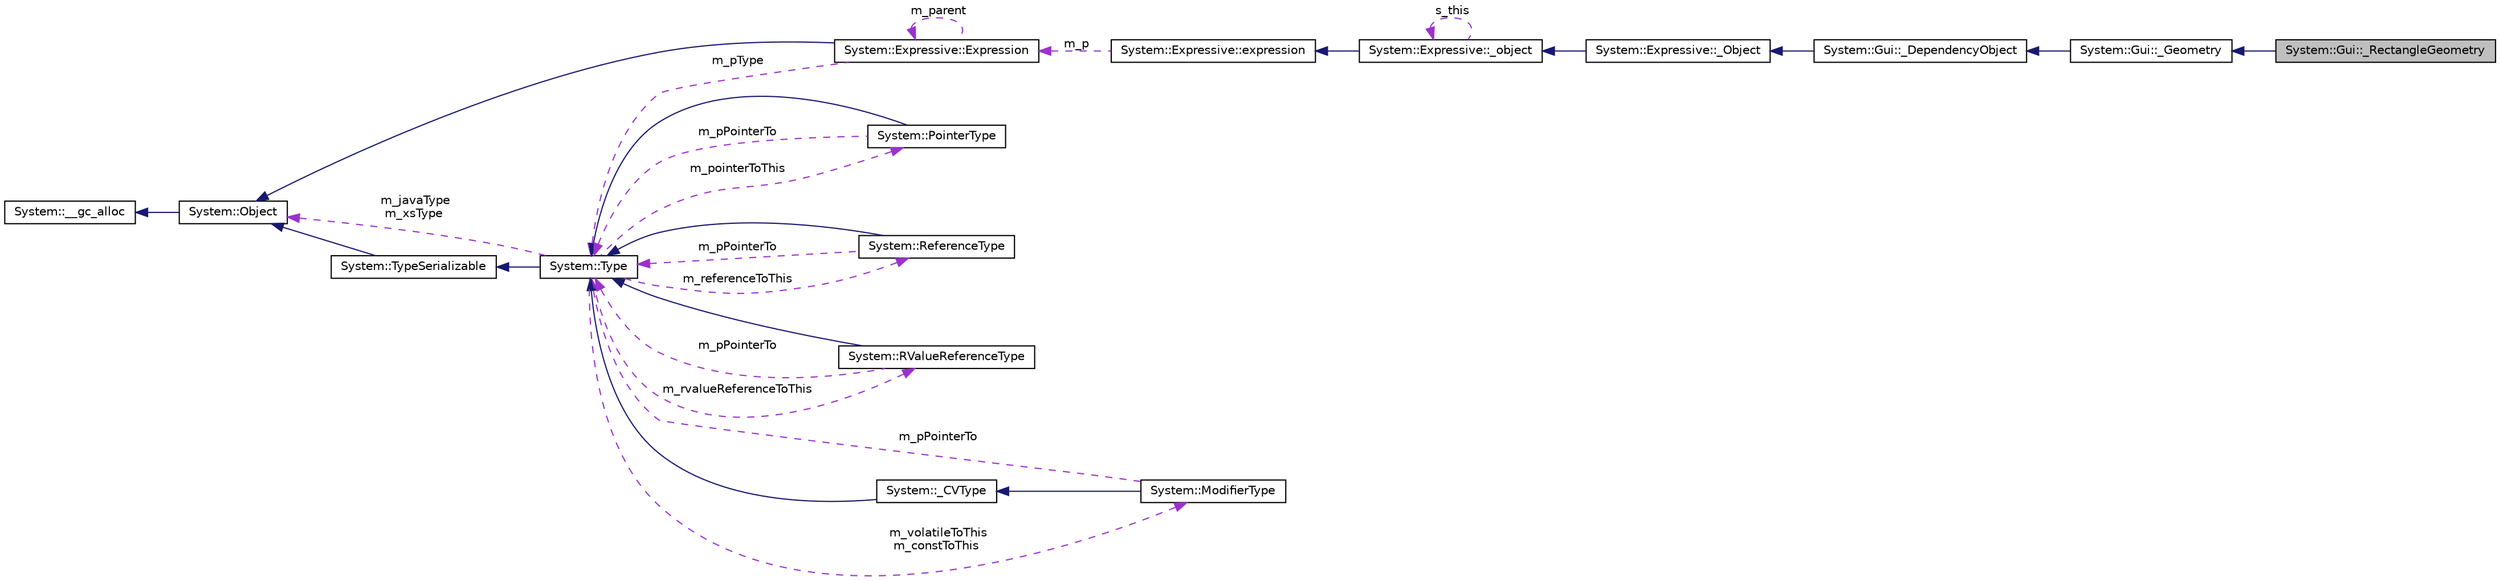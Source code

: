 digraph G
{
  edge [fontname="Helvetica",fontsize="10",labelfontname="Helvetica",labelfontsize="10"];
  node [fontname="Helvetica",fontsize="10",shape=record];
  rankdir="LR";
  Node1 [label="System::Gui::_RectangleGeometry",height=0.2,width=0.4,color="black", fillcolor="grey75", style="filled" fontcolor="black"];
  Node2 -> Node1 [dir="back",color="midnightblue",fontsize="10",style="solid",fontname="Helvetica"];
  Node2 [label="System::Gui::_Geometry",height=0.2,width=0.4,color="black", fillcolor="white", style="filled",URL="$class_system_1_1_gui_1_1___geometry.html"];
  Node3 -> Node2 [dir="back",color="midnightblue",fontsize="10",style="solid",fontname="Helvetica"];
  Node3 [label="System::Gui::_DependencyObject",height=0.2,width=0.4,color="black", fillcolor="white", style="filled",URL="$class_system_1_1_gui_1_1___dependency_object.html"];
  Node4 -> Node3 [dir="back",color="midnightblue",fontsize="10",style="solid",fontname="Helvetica"];
  Node4 [label="System::Expressive::_Object",height=0.2,width=0.4,color="black", fillcolor="white", style="filled",URL="$class_system_1_1_expressive_1_1___object.html"];
  Node5 -> Node4 [dir="back",color="midnightblue",fontsize="10",style="solid",fontname="Helvetica"];
  Node5 [label="System::Expressive::_object",height=0.2,width=0.4,color="black", fillcolor="white", style="filled",URL="$class_system_1_1_expressive_1_1__object.html"];
  Node6 -> Node5 [dir="back",color="midnightblue",fontsize="10",style="solid",fontname="Helvetica"];
  Node6 [label="System::Expressive::expression",height=0.2,width=0.4,color="black", fillcolor="white", style="filled",URL="$class_system_1_1_expressive_1_1expression.html"];
  Node7 -> Node6 [dir="back",color="darkorchid3",fontsize="10",style="dashed",label=" m_p" ,fontname="Helvetica"];
  Node7 [label="System::Expressive::Expression",height=0.2,width=0.4,color="black", fillcolor="white", style="filled",URL="$class_system_1_1_expressive_1_1_expression.html"];
  Node8 -> Node7 [dir="back",color="midnightblue",fontsize="10",style="solid",fontname="Helvetica"];
  Node8 [label="System::Object",height=0.2,width=0.4,color="black", fillcolor="white", style="filled",URL="$class_system_1_1_object.html"];
  Node9 -> Node8 [dir="back",color="midnightblue",fontsize="10",style="solid",fontname="Helvetica"];
  Node9 [label="System::__gc_alloc",height=0.2,width=0.4,color="black", fillcolor="white", style="filled",URL="$class_system_1_1____gc__alloc.html"];
  Node10 -> Node7 [dir="back",color="darkorchid3",fontsize="10",style="dashed",label=" m_pType" ,fontname="Helvetica"];
  Node10 [label="System::Type",height=0.2,width=0.4,color="black", fillcolor="white", style="filled",URL="$class_system_1_1_type.html"];
  Node11 -> Node10 [dir="back",color="midnightblue",fontsize="10",style="solid",fontname="Helvetica"];
  Node11 [label="System::TypeSerializable",height=0.2,width=0.4,color="black", fillcolor="white", style="filled",URL="$class_system_1_1_type_serializable.html"];
  Node8 -> Node11 [dir="back",color="midnightblue",fontsize="10",style="solid",fontname="Helvetica"];
  Node12 -> Node10 [dir="back",color="darkorchid3",fontsize="10",style="dashed",label=" m_pointerToThis" ,fontname="Helvetica"];
  Node12 [label="System::PointerType",height=0.2,width=0.4,color="black", fillcolor="white", style="filled",URL="$class_system_1_1_pointer_type.html"];
  Node10 -> Node12 [dir="back",color="midnightblue",fontsize="10",style="solid",fontname="Helvetica"];
  Node10 -> Node12 [dir="back",color="darkorchid3",fontsize="10",style="dashed",label=" m_pPointerTo" ,fontname="Helvetica"];
  Node13 -> Node10 [dir="back",color="darkorchid3",fontsize="10",style="dashed",label=" m_referenceToThis" ,fontname="Helvetica"];
  Node13 [label="System::ReferenceType",height=0.2,width=0.4,color="black", fillcolor="white", style="filled",URL="$class_system_1_1_reference_type.html"];
  Node10 -> Node13 [dir="back",color="midnightblue",fontsize="10",style="solid",fontname="Helvetica"];
  Node10 -> Node13 [dir="back",color="darkorchid3",fontsize="10",style="dashed",label=" m_pPointerTo" ,fontname="Helvetica"];
  Node14 -> Node10 [dir="back",color="darkorchid3",fontsize="10",style="dashed",label=" m_rvalueReferenceToThis" ,fontname="Helvetica"];
  Node14 [label="System::RValueReferenceType",height=0.2,width=0.4,color="black", fillcolor="white", style="filled",URL="$class_system_1_1_r_value_reference_type.html"];
  Node10 -> Node14 [dir="back",color="midnightblue",fontsize="10",style="solid",fontname="Helvetica"];
  Node10 -> Node14 [dir="back",color="darkorchid3",fontsize="10",style="dashed",label=" m_pPointerTo" ,fontname="Helvetica"];
  Node15 -> Node10 [dir="back",color="darkorchid3",fontsize="10",style="dashed",label=" m_volatileToThis\nm_constToThis" ,fontname="Helvetica"];
  Node15 [label="System::ModifierType",height=0.2,width=0.4,color="black", fillcolor="white", style="filled",URL="$class_system_1_1_modifier_type.html"];
  Node16 -> Node15 [dir="back",color="midnightblue",fontsize="10",style="solid",fontname="Helvetica"];
  Node16 [label="System::_CVType",height=0.2,width=0.4,color="black", fillcolor="white", style="filled",URL="$class_system_1_1___c_v_type.html"];
  Node10 -> Node16 [dir="back",color="midnightblue",fontsize="10",style="solid",fontname="Helvetica"];
  Node10 -> Node15 [dir="back",color="darkorchid3",fontsize="10",style="dashed",label=" m_pPointerTo" ,fontname="Helvetica"];
  Node8 -> Node10 [dir="back",color="darkorchid3",fontsize="10",style="dashed",label=" m_javaType\nm_xsType" ,fontname="Helvetica"];
  Node7 -> Node7 [dir="back",color="darkorchid3",fontsize="10",style="dashed",label=" m_parent" ,fontname="Helvetica"];
  Node5 -> Node5 [dir="back",color="darkorchid3",fontsize="10",style="dashed",label=" s_this" ,fontname="Helvetica"];
}
